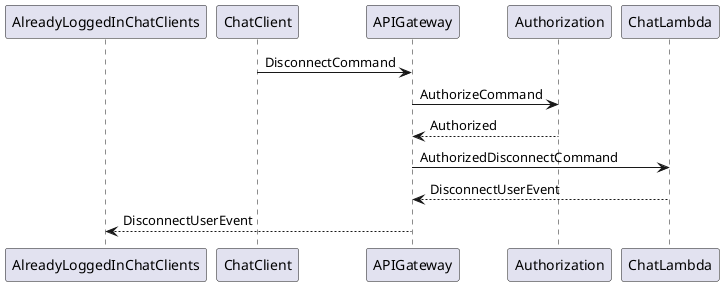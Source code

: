 @startuml
participant AlreadyLoggedInChatClients
ChatClient -> APIGateway : DisconnectCommand
APIGateway -> Authorization : AuthorizeCommand
Authorization --> APIGateway : Authorized
APIGateway -> ChatLambda : AuthorizedDisconnectCommand
ChatLambda --> APIGateway : DisconnectUserEvent
APIGateway --> AlreadyLoggedInChatClients : DisconnectUserEvent
@enduml
